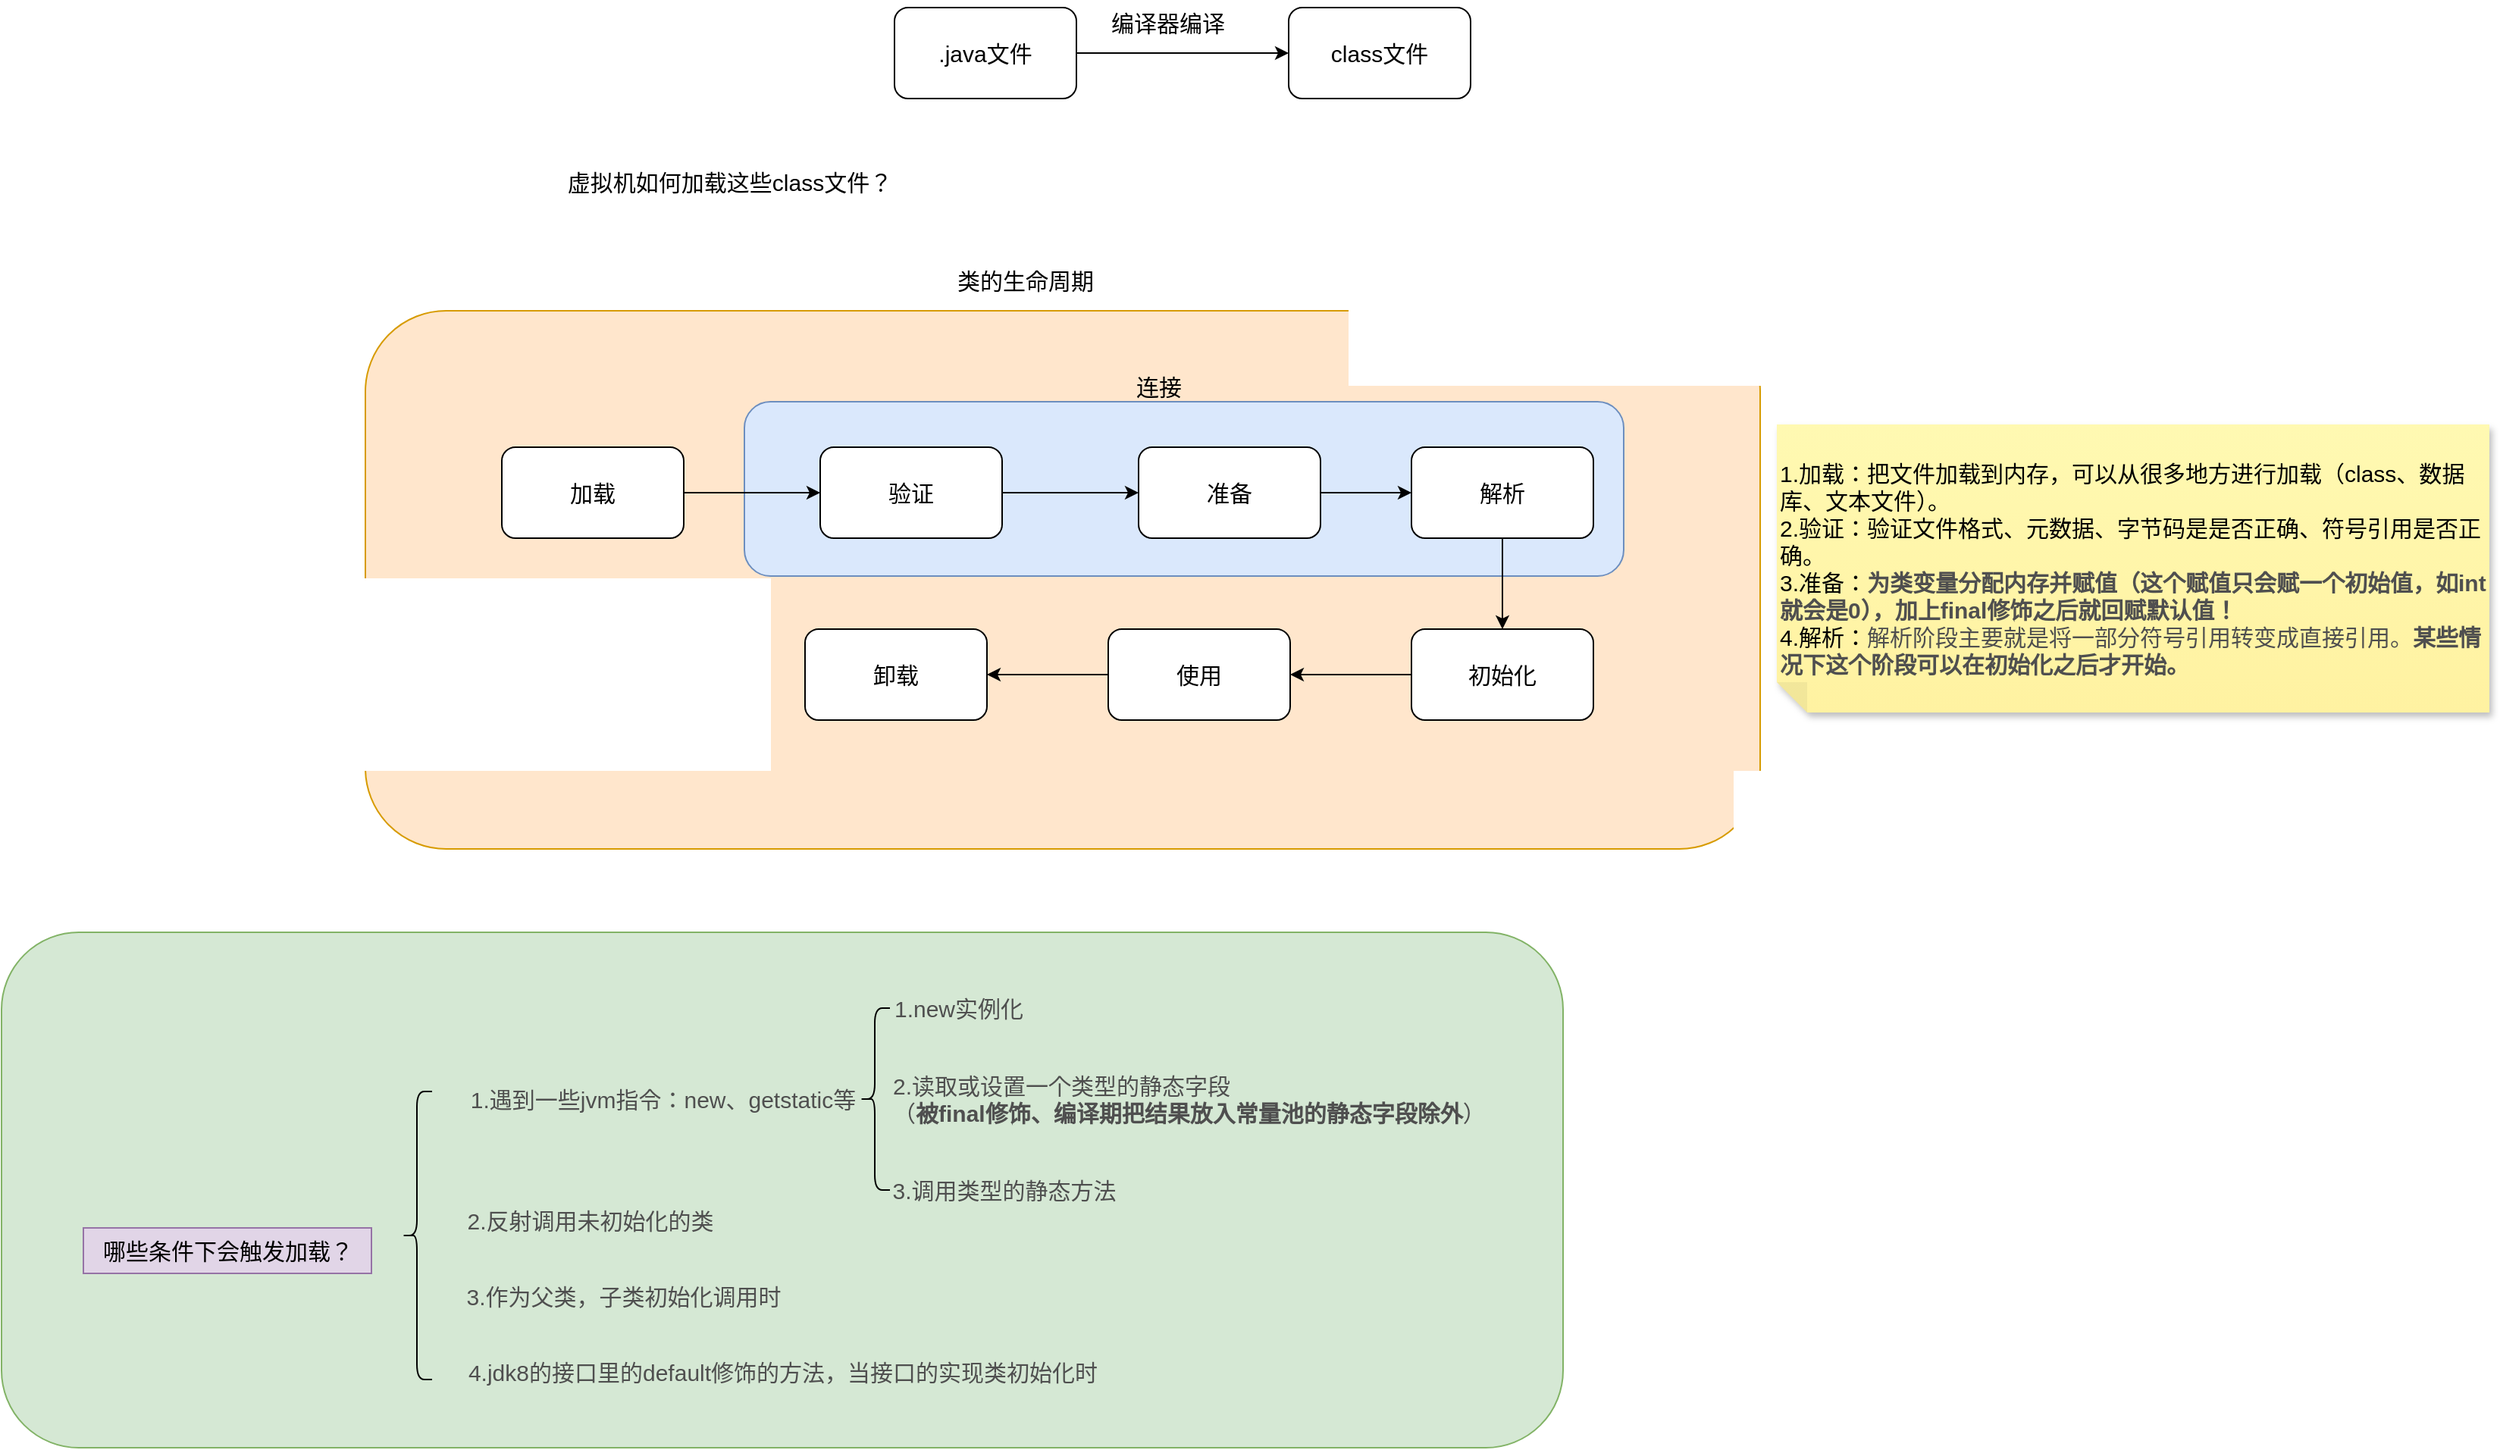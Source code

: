 <mxfile version="20.5.1" type="github">
  <diagram id="c6MPomSf8zc9xdUtyQ0a" name="第 1 页">
    <mxGraphModel dx="3076" dy="796" grid="1" gridSize="10" guides="1" tooltips="1" connect="1" arrows="1" fold="1" page="1" pageScale="1" pageWidth="827" pageHeight="1169" math="0" shadow="0">
      <root>
        <mxCell id="0" />
        <mxCell id="1" parent="0" />
        <mxCell id="3LjUvsTypOvNlFt_LuZn-86" value="" style="rounded=1;whiteSpace=wrap;html=1;labelBackgroundColor=none;fontFamily=Helvetica;fontSize=15;fillColor=#d5e8d4;strokeColor=#82b366;" vertex="1" parent="1">
          <mxGeometry x="-1130" y="695" width="1030" height="340" as="geometry" />
        </mxCell>
        <mxCell id="3LjUvsTypOvNlFt_LuZn-70" value="" style="rounded=1;whiteSpace=wrap;html=1;fontSize=15;fillColor=#ffe6cc;strokeColor=#d79b00;" vertex="1" parent="1">
          <mxGeometry x="-890" y="285" width="920" height="355" as="geometry" />
        </mxCell>
        <mxCell id="3LjUvsTypOvNlFt_LuZn-68" value="" style="rounded=1;whiteSpace=wrap;html=1;fillColor=#dae8fc;strokeColor=#6c8ebf;" vertex="1" parent="1">
          <mxGeometry x="-640" y="345" width="580" height="115" as="geometry" />
        </mxCell>
        <mxCell id="3LjUvsTypOvNlFt_LuZn-3" style="edgeStyle=orthogonalEdgeStyle;rounded=0;orthogonalLoop=1;jettySize=auto;html=1;exitX=1;exitY=0.5;exitDx=0;exitDy=0;" edge="1" parent="1" source="3LjUvsTypOvNlFt_LuZn-1">
          <mxGeometry relative="1" as="geometry">
            <mxPoint x="-281" y="115" as="targetPoint" />
          </mxGeometry>
        </mxCell>
        <mxCell id="3LjUvsTypOvNlFt_LuZn-1" value=".java文件" style="rounded=1;whiteSpace=wrap;html=1;fontSize=15;" vertex="1" parent="1">
          <mxGeometry x="-541" y="85" width="120" height="60" as="geometry" />
        </mxCell>
        <mxCell id="3LjUvsTypOvNlFt_LuZn-4" value="编译器编译" style="text;html=1;align=center;verticalAlign=middle;resizable=0;points=[];autosize=1;strokeColor=none;fillColor=none;fontSize=15;" vertex="1" parent="1">
          <mxGeometry x="-411" y="80" width="100" height="30" as="geometry" />
        </mxCell>
        <mxCell id="3LjUvsTypOvNlFt_LuZn-5" value="class文件" style="rounded=1;whiteSpace=wrap;html=1;fontSize=15;" vertex="1" parent="1">
          <mxGeometry x="-281" y="85" width="120" height="60" as="geometry" />
        </mxCell>
        <mxCell id="3LjUvsTypOvNlFt_LuZn-6" value="虚拟机如何加载这些class文件？" style="text;html=1;align=center;verticalAlign=middle;resizable=0;points=[];autosize=1;strokeColor=none;fillColor=none;fontSize=15;" vertex="1" parent="1">
          <mxGeometry x="-770" y="185" width="240" height="30" as="geometry" />
        </mxCell>
        <mxCell id="3LjUvsTypOvNlFt_LuZn-56" style="edgeStyle=orthogonalEdgeStyle;rounded=0;orthogonalLoop=1;jettySize=auto;html=1;exitX=1;exitY=0.5;exitDx=0;exitDy=0;" edge="1" parent="1" source="3LjUvsTypOvNlFt_LuZn-8">
          <mxGeometry relative="1" as="geometry">
            <mxPoint x="-590" y="405" as="targetPoint" />
          </mxGeometry>
        </mxCell>
        <mxCell id="3LjUvsTypOvNlFt_LuZn-8" value="加载" style="rounded=1;whiteSpace=wrap;html=1;fontSize=15;" vertex="1" parent="1">
          <mxGeometry x="-800" y="375" width="120" height="60" as="geometry" />
        </mxCell>
        <mxCell id="3LjUvsTypOvNlFt_LuZn-58" style="edgeStyle=orthogonalEdgeStyle;rounded=0;orthogonalLoop=1;jettySize=auto;html=1;" edge="1" parent="1" source="3LjUvsTypOvNlFt_LuZn-57">
          <mxGeometry relative="1" as="geometry">
            <mxPoint x="-380" y="405" as="targetPoint" />
          </mxGeometry>
        </mxCell>
        <mxCell id="3LjUvsTypOvNlFt_LuZn-57" value="验证" style="rounded=1;whiteSpace=wrap;html=1;fontSize=15;" vertex="1" parent="1">
          <mxGeometry x="-590" y="375" width="120" height="60" as="geometry" />
        </mxCell>
        <mxCell id="3LjUvsTypOvNlFt_LuZn-60" style="edgeStyle=orthogonalEdgeStyle;rounded=0;orthogonalLoop=1;jettySize=auto;html=1;" edge="1" parent="1" source="3LjUvsTypOvNlFt_LuZn-59">
          <mxGeometry relative="1" as="geometry">
            <mxPoint x="-200" y="405" as="targetPoint" />
          </mxGeometry>
        </mxCell>
        <mxCell id="3LjUvsTypOvNlFt_LuZn-59" value="准备" style="rounded=1;whiteSpace=wrap;html=1;fontSize=15;" vertex="1" parent="1">
          <mxGeometry x="-380" y="375" width="120" height="60" as="geometry" />
        </mxCell>
        <mxCell id="3LjUvsTypOvNlFt_LuZn-62" style="edgeStyle=orthogonalEdgeStyle;rounded=0;orthogonalLoop=1;jettySize=auto;html=1;" edge="1" parent="1" source="3LjUvsTypOvNlFt_LuZn-61">
          <mxGeometry relative="1" as="geometry">
            <mxPoint x="-140" y="495" as="targetPoint" />
          </mxGeometry>
        </mxCell>
        <mxCell id="3LjUvsTypOvNlFt_LuZn-61" value="解析" style="rounded=1;whiteSpace=wrap;html=1;fontSize=15;" vertex="1" parent="1">
          <mxGeometry x="-200" y="375" width="120" height="60" as="geometry" />
        </mxCell>
        <mxCell id="3LjUvsTypOvNlFt_LuZn-64" style="edgeStyle=orthogonalEdgeStyle;rounded=0;orthogonalLoop=1;jettySize=auto;html=1;" edge="1" parent="1" source="3LjUvsTypOvNlFt_LuZn-63">
          <mxGeometry relative="1" as="geometry">
            <mxPoint x="-280" y="525" as="targetPoint" />
          </mxGeometry>
        </mxCell>
        <mxCell id="3LjUvsTypOvNlFt_LuZn-63" value="初始化" style="rounded=1;whiteSpace=wrap;html=1;fontSize=15;" vertex="1" parent="1">
          <mxGeometry x="-200" y="495" width="120" height="60" as="geometry" />
        </mxCell>
        <mxCell id="3LjUvsTypOvNlFt_LuZn-66" style="edgeStyle=orthogonalEdgeStyle;rounded=0;orthogonalLoop=1;jettySize=auto;html=1;" edge="1" parent="1" source="3LjUvsTypOvNlFt_LuZn-65">
          <mxGeometry relative="1" as="geometry">
            <mxPoint x="-480" y="525" as="targetPoint" />
          </mxGeometry>
        </mxCell>
        <mxCell id="3LjUvsTypOvNlFt_LuZn-65" value="使用" style="rounded=1;whiteSpace=wrap;html=1;fontSize=15;" vertex="1" parent="1">
          <mxGeometry x="-400" y="495" width="120" height="60" as="geometry" />
        </mxCell>
        <mxCell id="3LjUvsTypOvNlFt_LuZn-67" value="卸载" style="rounded=1;whiteSpace=wrap;html=1;fontSize=15;" vertex="1" parent="1">
          <mxGeometry x="-600" y="495" width="120" height="60" as="geometry" />
        </mxCell>
        <mxCell id="3LjUvsTypOvNlFt_LuZn-69" value="&lt;font style=&quot;font-size: 15px;&quot;&gt;连接&lt;/font&gt;" style="text;html=1;resizable=0;autosize=1;align=center;verticalAlign=middle;points=[];fillColor=none;strokeColor=none;rounded=0;" vertex="1" parent="1">
          <mxGeometry x="-392" y="320" width="50" height="30" as="geometry" />
        </mxCell>
        <mxCell id="3LjUvsTypOvNlFt_LuZn-71" value="类的生命周期" style="text;html=1;resizable=0;autosize=1;align=center;verticalAlign=middle;points=[];fillColor=none;strokeColor=none;rounded=0;fontSize=15;" vertex="1" parent="1">
          <mxGeometry x="-510" y="250" width="110" height="30" as="geometry" />
        </mxCell>
        <mxCell id="3LjUvsTypOvNlFt_LuZn-72" value="&lt;font style=&quot;&quot;&gt;1.加载：把文件加载到内存，可以从很多地方进行加载（class、数据库、文本文件）。&lt;br&gt;2.&lt;span style=&quot;font-size: 15px; font-variant-ligatures: no-common-ligatures;&quot;&gt;验证：验证文件格式、元&lt;/span&gt;&lt;span style=&quot;font-size: 15px; font-variant-ligatures: no-common-ligatures;&quot;&gt;数据&lt;/span&gt;&lt;span style=&quot;font-size: 15px; font-variant-ligatures: no-common-ligatures;&quot;&gt;、字节码是是否正确、符号引用是否正确。&lt;br&gt;3.准备：&lt;/span&gt;&lt;span style=&quot;font-variant-ligatures: no-common-ligatures; font-weight: 600;&quot;&gt;&lt;font style=&quot;font-size: 15px;&quot; color=&quot;#4f4f4f&quot;&gt;为类变量分配内存并赋值（这个赋值只会赋一个初始值，如int就会是0），加上final修饰之后就回赋默认值！&lt;br&gt;&lt;/font&gt;&lt;/span&gt;&lt;span style=&quot;font-size: 15px; font-variant-ligatures: no-common-ligatures;&quot;&gt;4.解析：&lt;/span&gt;&lt;span style=&quot;font-variant-ligatures: no-common-ligatures;&quot;&gt;&lt;font style=&quot;font-size: 15px;&quot; color=&quot;#4f4f4f&quot;&gt;解析阶段主要就是将一部分符号引用转变成直接引用。&lt;b&gt;某些情况下这个阶段可以在初始化之后才开始。&lt;/b&gt;&lt;/font&gt;&lt;/span&gt;&lt;span style=&quot;font-size: 15px; font-variant-ligatures: no-common-ligatures;&quot;&gt;&lt;br&gt;&lt;/span&gt;&lt;/font&gt;" style="shape=note;whiteSpace=wrap;html=1;backgroundOutline=1;fontColor=#000000;darkOpacity=0.05;fillColor=#FFF9B2;strokeColor=none;fillStyle=solid;direction=west;gradientDirection=north;gradientColor=#FFF2A1;shadow=1;size=20;pointerEvents=1;fontSize=15;align=left;" vertex="1" parent="1">
          <mxGeometry x="41" y="360" width="470" height="190" as="geometry" />
        </mxCell>
        <mxCell id="3LjUvsTypOvNlFt_LuZn-74" value="&lt;span style=&quot;color: rgb(0, 0, 0);&quot;&gt;哪些条件下会触发加载？&lt;/span&gt;" style="text;html=1;resizable=0;autosize=1;align=center;verticalAlign=middle;points=[];fillColor=#e1d5e7;strokeColor=#9673a6;rounded=0;labelBackgroundColor=none;fontFamily=Helvetica;fontSize=15;" vertex="1" parent="1">
          <mxGeometry x="-1076" y="890" width="190" height="30" as="geometry" />
        </mxCell>
        <mxCell id="3LjUvsTypOvNlFt_LuZn-75" value="1.遇到一些jvm指令：new、getstatic等" style="text;html=1;resizable=0;autosize=1;align=center;verticalAlign=middle;points=[];fillColor=none;strokeColor=none;rounded=0;labelBackgroundColor=none;fontFamily=Helvetica;fontSize=15;fontColor=#4F4F4F;" vertex="1" parent="1">
          <mxGeometry x="-834" y="790" width="280" height="30" as="geometry" />
        </mxCell>
        <mxCell id="3LjUvsTypOvNlFt_LuZn-76" value="1.new实例化" style="text;html=1;resizable=0;autosize=1;align=center;verticalAlign=middle;points=[];fillColor=none;strokeColor=none;rounded=0;labelBackgroundColor=none;fontFamily=Helvetica;fontSize=15;fontColor=#4F4F4F;" vertex="1" parent="1">
          <mxGeometry x="-554" y="730" width="110" height="30" as="geometry" />
        </mxCell>
        <mxCell id="3LjUvsTypOvNlFt_LuZn-77" value="2.读取或设置一个类型的静态字段&lt;br&gt;（&lt;b&gt;被final修饰、编译期把结果放入常量池的静态字段除外&lt;/b&gt;）" style="text;html=1;resizable=0;autosize=1;align=left;verticalAlign=middle;points=[];fillColor=none;strokeColor=none;rounded=0;labelBackgroundColor=none;fontFamily=Helvetica;fontSize=15;fontColor=#4F4F4F;" vertex="1" parent="1">
          <mxGeometry x="-544" y="780" width="410" height="50" as="geometry" />
        </mxCell>
        <mxCell id="3LjUvsTypOvNlFt_LuZn-78" value="3.调用类型的静态方法" style="text;html=1;resizable=0;autosize=1;align=center;verticalAlign=middle;points=[];fillColor=none;strokeColor=none;rounded=0;labelBackgroundColor=none;fontFamily=Helvetica;fontSize=15;fontColor=#4F4F4F;" vertex="1" parent="1">
          <mxGeometry x="-554" y="850" width="170" height="30" as="geometry" />
        </mxCell>
        <mxCell id="3LjUvsTypOvNlFt_LuZn-80" value="" style="shape=curlyBracket;whiteSpace=wrap;html=1;rounded=1;labelBackgroundColor=none;fontFamily=Helvetica;fontSize=15;fontColor=#4F4F4F;" vertex="1" parent="1">
          <mxGeometry x="-564" y="745" width="20" height="120" as="geometry" />
        </mxCell>
        <mxCell id="3LjUvsTypOvNlFt_LuZn-81" value="2.反射调用未初始化的类" style="text;html=1;resizable=0;autosize=1;align=center;verticalAlign=middle;points=[];fillColor=none;strokeColor=none;rounded=0;labelBackgroundColor=none;fontFamily=Helvetica;fontSize=15;fontColor=#4F4F4F;" vertex="1" parent="1">
          <mxGeometry x="-837" y="870" width="190" height="30" as="geometry" />
        </mxCell>
        <mxCell id="3LjUvsTypOvNlFt_LuZn-82" value="3.作为父类，子类初始化调用时" style="text;html=1;resizable=0;autosize=1;align=center;verticalAlign=middle;points=[];fillColor=none;strokeColor=none;rounded=0;labelBackgroundColor=none;fontFamily=Helvetica;fontSize=15;fontColor=#4F4F4F;" vertex="1" parent="1">
          <mxGeometry x="-835" y="920" width="230" height="30" as="geometry" />
        </mxCell>
        <mxCell id="3LjUvsTypOvNlFt_LuZn-83" value="4.jdk8的接口里的default修饰的方法，当接口的实现类初始化时" style="text;html=1;resizable=0;autosize=1;align=center;verticalAlign=middle;points=[];fillColor=none;strokeColor=none;rounded=0;labelBackgroundColor=none;fontFamily=Helvetica;fontSize=15;fontColor=#4F4F4F;" vertex="1" parent="1">
          <mxGeometry x="-835" y="970" width="440" height="30" as="geometry" />
        </mxCell>
        <mxCell id="3LjUvsTypOvNlFt_LuZn-85" value="" style="shape=curlyBracket;whiteSpace=wrap;html=1;rounded=1;labelBackgroundColor=none;fontFamily=Helvetica;fontSize=15;fontColor=#4F4F4F;" vertex="1" parent="1">
          <mxGeometry x="-866" y="800" width="20" height="190" as="geometry" />
        </mxCell>
      </root>
    </mxGraphModel>
  </diagram>
</mxfile>

